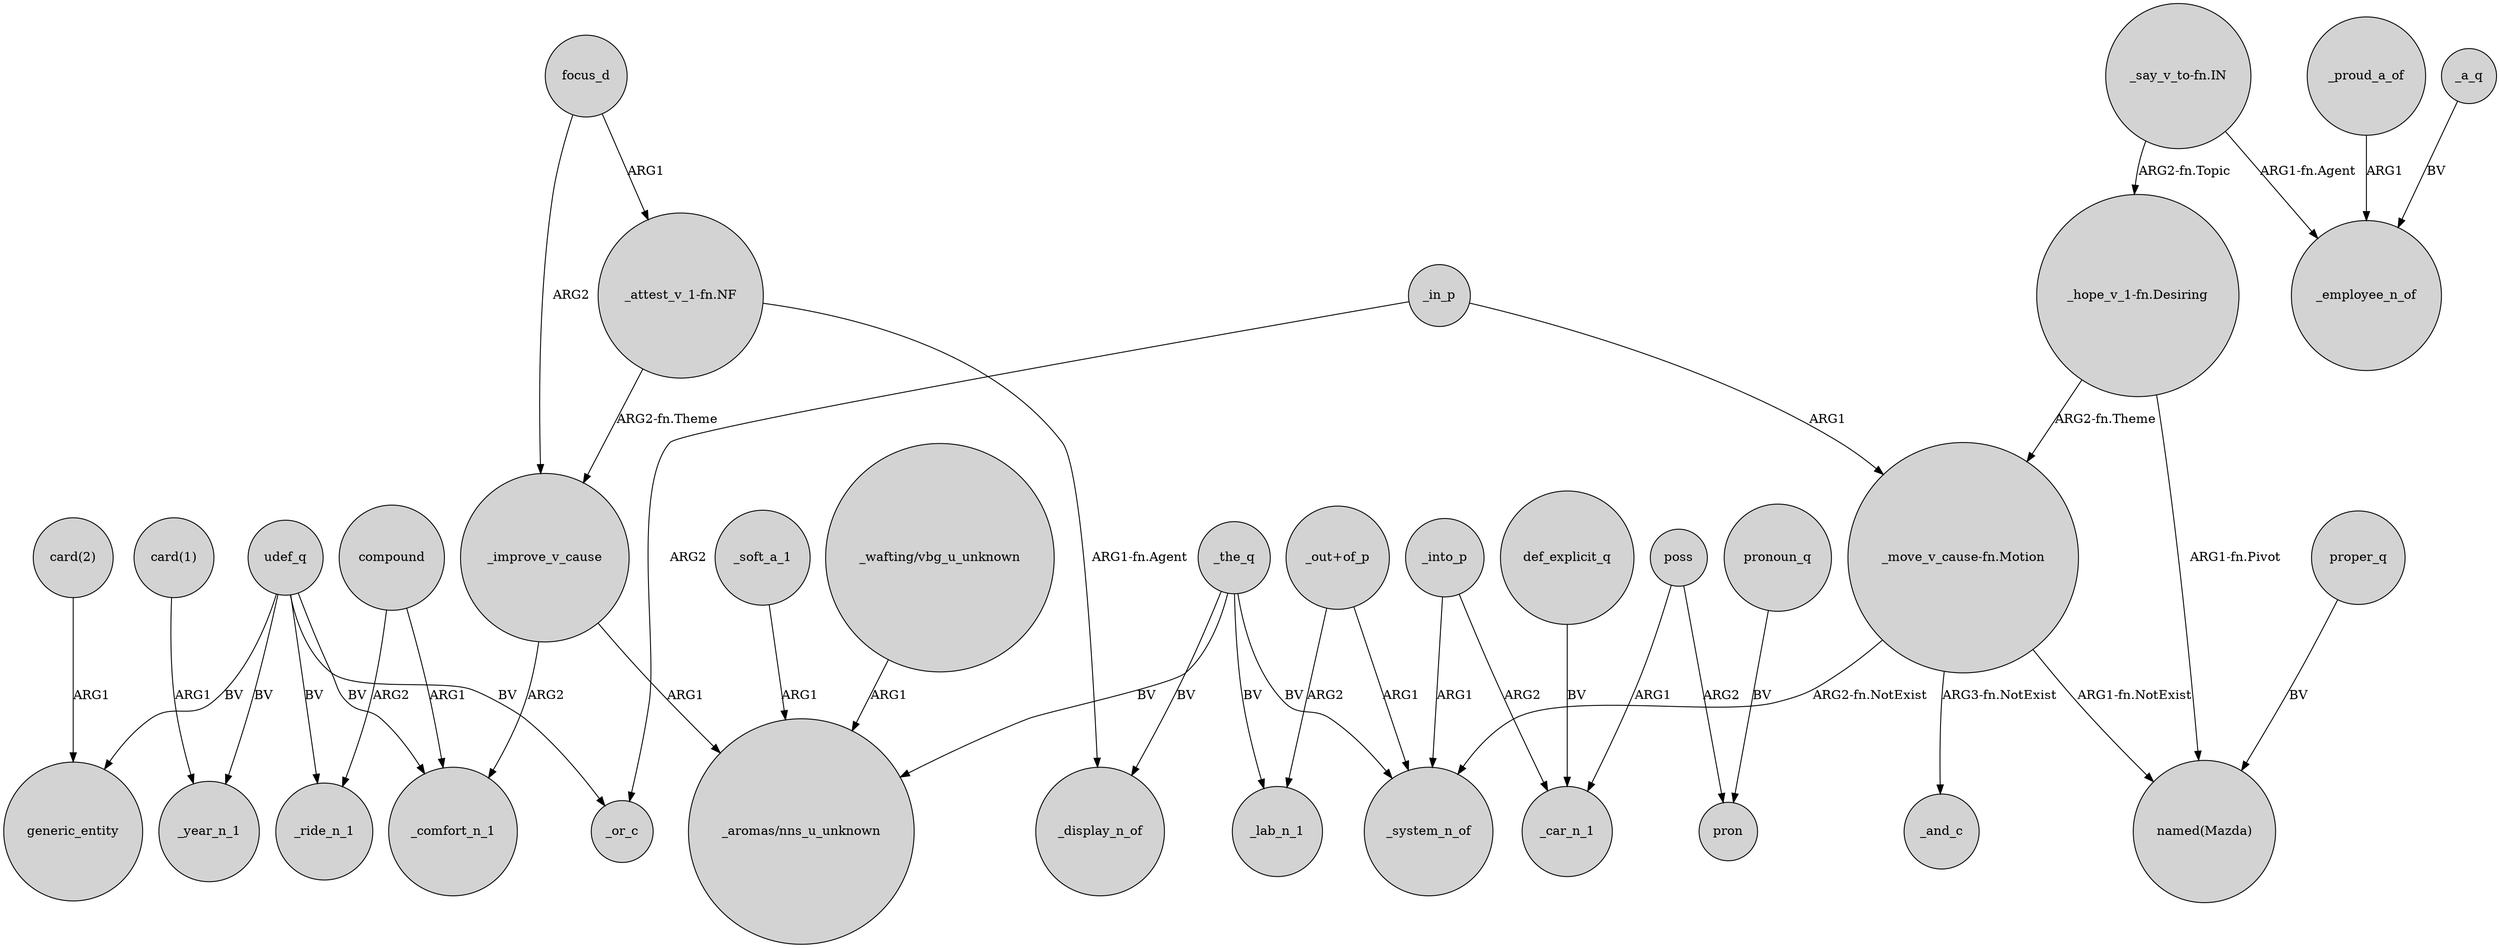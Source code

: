 digraph {
	node [shape=circle style=filled]
	"card(2)" -> generic_entity [label=ARG1]
	"_attest_v_1-fn.NF" -> _improve_v_cause [label="ARG2-fn.Theme"]
	"_say_v_to-fn.IN" -> _employee_n_of [label="ARG1-fn.Agent"]
	"_out+of_p" -> _lab_n_1 [label=ARG2]
	udef_q -> generic_entity [label=BV]
	poss -> pron [label=ARG2]
	_into_p -> _car_n_1 [label=ARG2]
	poss -> _car_n_1 [label=ARG1]
	udef_q -> _ride_n_1 [label=BV]
	"_say_v_to-fn.IN" -> "_hope_v_1-fn.Desiring" [label="ARG2-fn.Topic"]
	_in_p -> _or_c [label=ARG2]
	def_explicit_q -> _car_n_1 [label=BV]
	udef_q -> _or_c [label=BV]
	_soft_a_1 -> "_aromas/nns_u_unknown" [label=ARG1]
	_improve_v_cause -> _comfort_n_1 [label=ARG2]
	_the_q -> _lab_n_1 [label=BV]
	"_hope_v_1-fn.Desiring" -> "named(Mazda)" [label="ARG1-fn.Pivot"]
	_into_p -> _system_n_of [label=ARG1]
	"_hope_v_1-fn.Desiring" -> "_move_v_cause-fn.Motion" [label="ARG2-fn.Theme"]
	compound -> _comfort_n_1 [label=ARG1]
	proper_q -> "named(Mazda)" [label=BV]
	"_move_v_cause-fn.Motion" -> _system_n_of [label="ARG2-fn.NotExist"]
	pronoun_q -> pron [label=BV]
	"_wafting/vbg_u_unknown" -> "_aromas/nns_u_unknown" [label=ARG1]
	_improve_v_cause -> "_aromas/nns_u_unknown" [label=ARG1]
	"_attest_v_1-fn.NF" -> _display_n_of [label="ARG1-fn.Agent"]
	_the_q -> _display_n_of [label=BV]
	_the_q -> "_aromas/nns_u_unknown" [label=BV]
	"_out+of_p" -> _system_n_of [label=ARG1]
	udef_q -> _comfort_n_1 [label=BV]
	"_move_v_cause-fn.Motion" -> "named(Mazda)" [label="ARG1-fn.NotExist"]
	"card(1)" -> _year_n_1 [label=ARG1]
	_proud_a_of -> _employee_n_of [label=ARG1]
	"_move_v_cause-fn.Motion" -> _and_c [label="ARG3-fn.NotExist"]
	udef_q -> _year_n_1 [label=BV]
	_the_q -> _system_n_of [label=BV]
	focus_d -> _improve_v_cause [label=ARG2]
	_in_p -> "_move_v_cause-fn.Motion" [label=ARG1]
	_a_q -> _employee_n_of [label=BV]
	focus_d -> "_attest_v_1-fn.NF" [label=ARG1]
	compound -> _ride_n_1 [label=ARG2]
}
